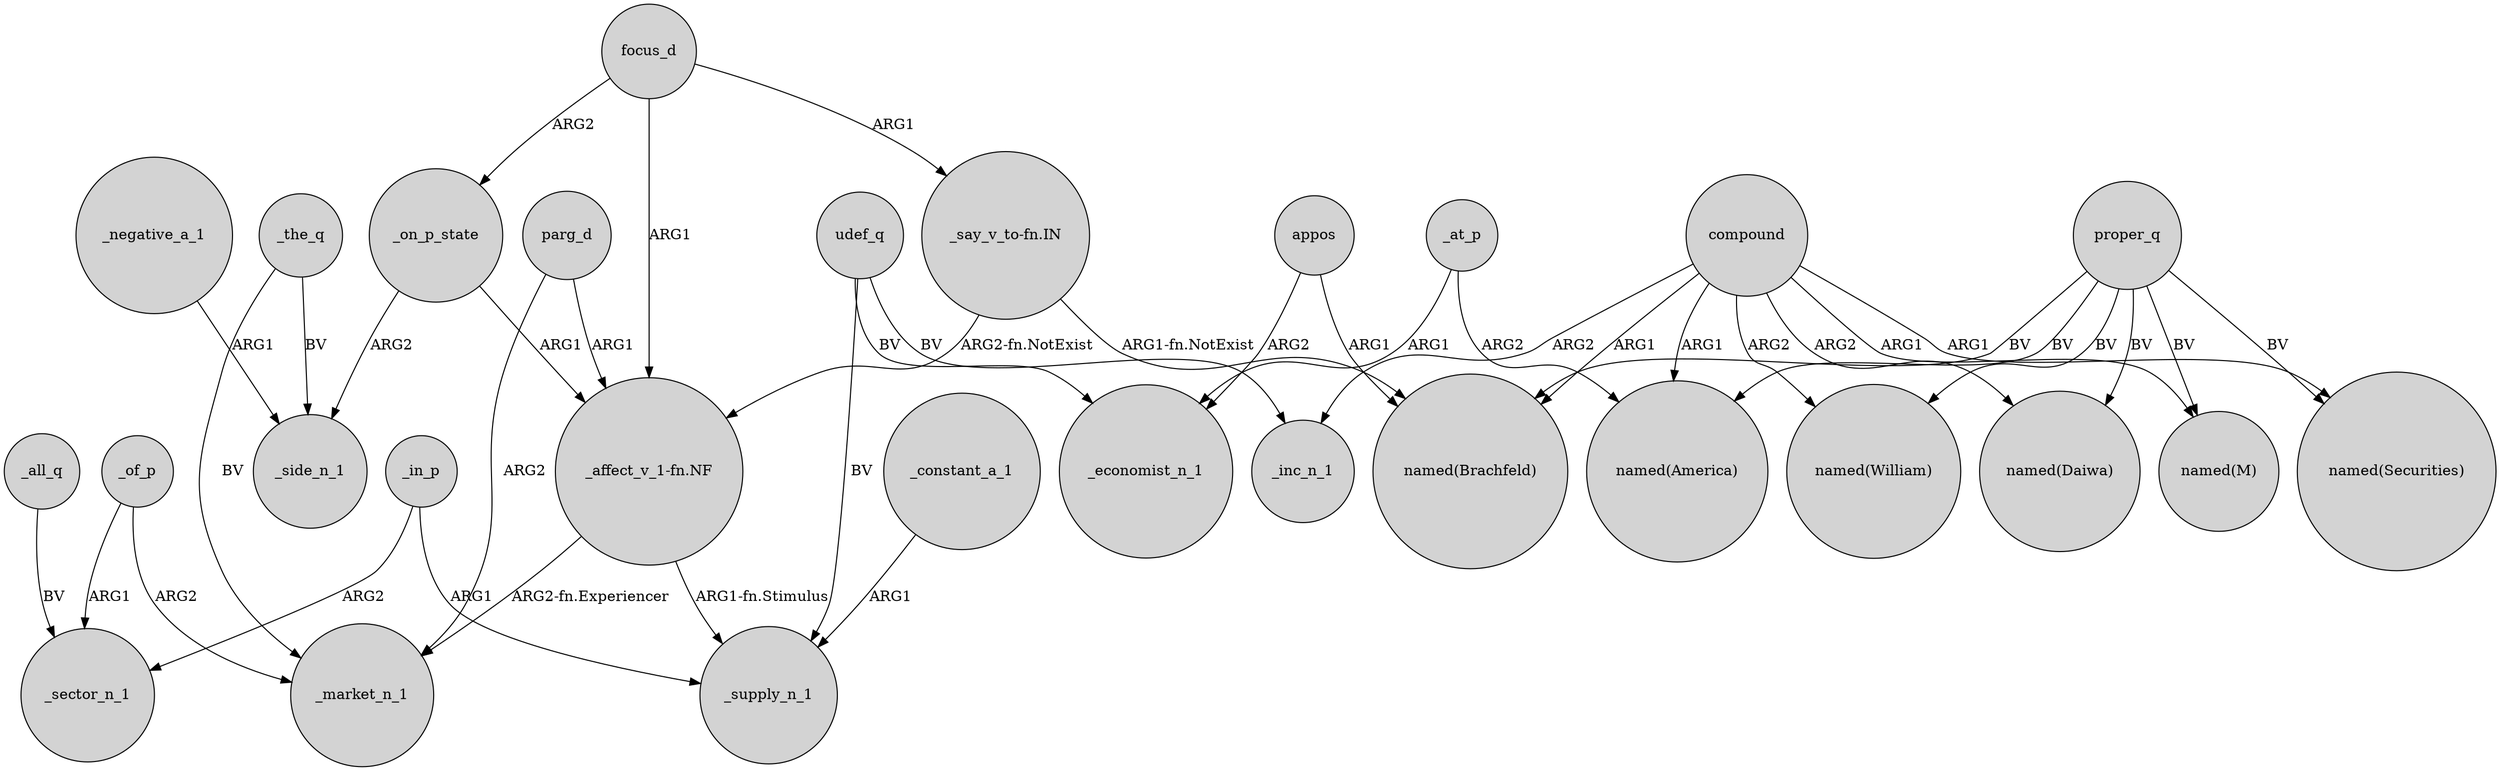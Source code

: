 digraph {
	node [shape=circle style=filled]
	_in_p -> _sector_n_1 [label=ARG2]
	_constant_a_1 -> _supply_n_1 [label=ARG1]
	udef_q -> _inc_n_1 [label=BV]
	focus_d -> _on_p_state [label=ARG2]
	_all_q -> _sector_n_1 [label=BV]
	_the_q -> _side_n_1 [label=BV]
	_negative_a_1 -> _side_n_1 [label=ARG1]
	_in_p -> _supply_n_1 [label=ARG1]
	appos -> _economist_n_1 [label=ARG2]
	compound -> "named(America)" [label=ARG1]
	"_say_v_to-fn.IN" -> "named(Brachfeld)" [label="ARG1-fn.NotExist"]
	udef_q -> _economist_n_1 [label=BV]
	udef_q -> _supply_n_1 [label=BV]
	proper_q -> "named(M)" [label=BV]
	"_affect_v_1-fn.NF" -> _supply_n_1 [label="ARG1-fn.Stimulus"]
	_of_p -> _market_n_1 [label=ARG2]
	parg_d -> _market_n_1 [label=ARG2]
	_on_p_state -> _side_n_1 [label=ARG2]
	proper_q -> "named(Daiwa)" [label=BV]
	compound -> "named(Daiwa)" [label=ARG2]
	appos -> "named(Brachfeld)" [label=ARG1]
	compound -> "named(William)" [label=ARG2]
	parg_d -> "_affect_v_1-fn.NF" [label=ARG1]
	compound -> "named(M)" [label=ARG1]
	_of_p -> _sector_n_1 [label=ARG1]
	_at_p -> "named(America)" [label=ARG2]
	_at_p -> _economist_n_1 [label=ARG1]
	proper_q -> "named(Securities)" [label=BV]
	"_say_v_to-fn.IN" -> "_affect_v_1-fn.NF" [label="ARG2-fn.NotExist"]
	_on_p_state -> "_affect_v_1-fn.NF" [label=ARG1]
	"_affect_v_1-fn.NF" -> _market_n_1 [label="ARG2-fn.Experiencer"]
	_the_q -> _market_n_1 [label=BV]
	compound -> "named(Brachfeld)" [label=ARG1]
	focus_d -> "_affect_v_1-fn.NF" [label=ARG1]
	compound -> _inc_n_1 [label=ARG2]
	proper_q -> "named(America)" [label=BV]
	compound -> "named(Securities)" [label=ARG1]
	proper_q -> "named(William)" [label=BV]
	focus_d -> "_say_v_to-fn.IN" [label=ARG1]
	proper_q -> "named(Brachfeld)" [label=BV]
}
